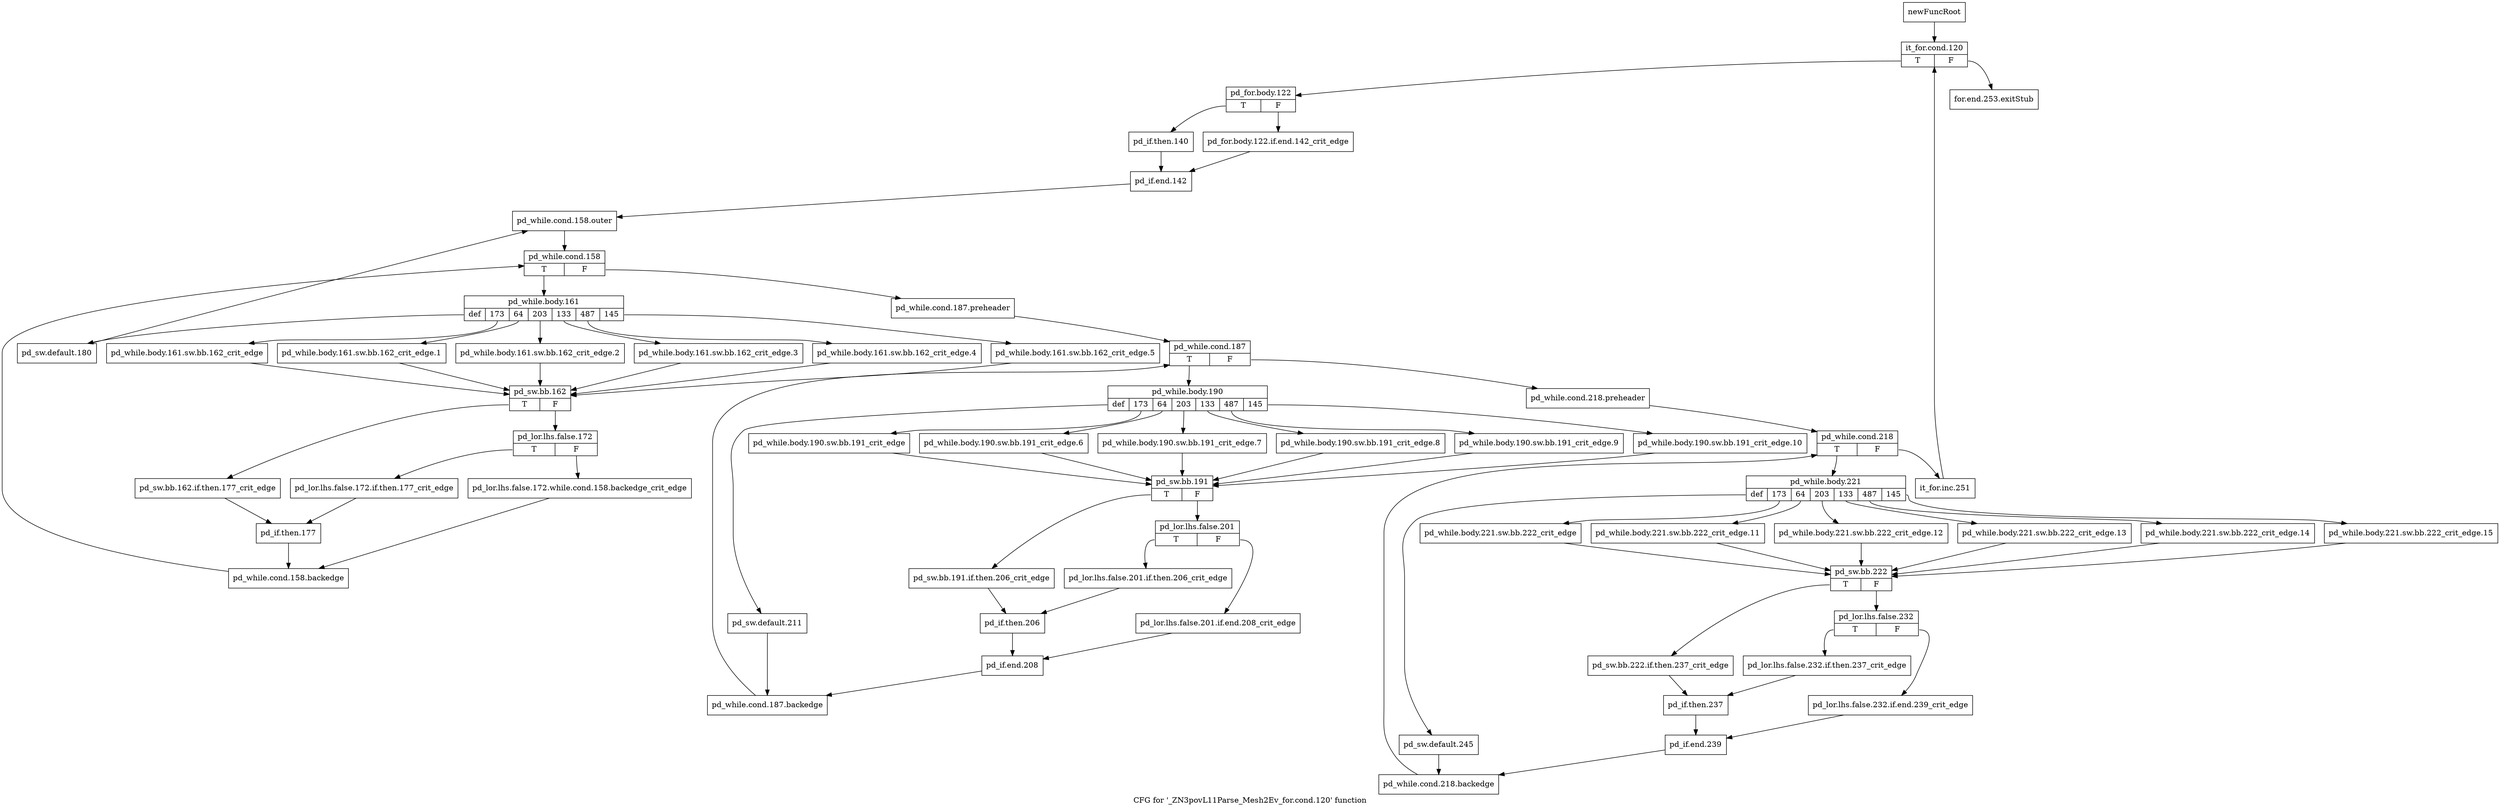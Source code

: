 digraph "CFG for '_ZN3povL11Parse_Mesh2Ev_for.cond.120' function" {
	label="CFG for '_ZN3povL11Parse_Mesh2Ev_for.cond.120' function";

	Node0x27abfd0 [shape=record,label="{newFuncRoot}"];
	Node0x27abfd0 -> Node0x27b3cb0;
	Node0x27b3c60 [shape=record,label="{for.end.253.exitStub}"];
	Node0x27b3cb0 [shape=record,label="{it_for.cond.120|{<s0>T|<s1>F}}"];
	Node0x27b3cb0:s0 -> Node0x27b3d00;
	Node0x27b3cb0:s1 -> Node0x27b3c60;
	Node0x27b3d00 [shape=record,label="{pd_for.body.122|{<s0>T|<s1>F}}"];
	Node0x27b3d00:s0 -> Node0x27b3da0;
	Node0x27b3d00:s1 -> Node0x27b3d50;
	Node0x27b3d50 [shape=record,label="{pd_for.body.122.if.end.142_crit_edge}"];
	Node0x27b3d50 -> Node0x27b3df0;
	Node0x27b3da0 [shape=record,label="{pd_if.then.140}"];
	Node0x27b3da0 -> Node0x27b3df0;
	Node0x27b3df0 [shape=record,label="{pd_if.end.142}"];
	Node0x27b3df0 -> Node0x27b3e40;
	Node0x27b3e40 [shape=record,label="{pd_while.cond.158.outer}"];
	Node0x27b3e40 -> Node0x27b3e90;
	Node0x27b3e90 [shape=record,label="{pd_while.cond.158|{<s0>T|<s1>F}}"];
	Node0x27b3e90:s0 -> Node0x27b4a70;
	Node0x27b3e90:s1 -> Node0x27b3ee0;
	Node0x27b3ee0 [shape=record,label="{pd_while.cond.187.preheader}"];
	Node0x27b3ee0 -> Node0x27b3f30;
	Node0x27b3f30 [shape=record,label="{pd_while.cond.187|{<s0>T|<s1>F}}"];
	Node0x27b3f30:s0 -> Node0x27b4570;
	Node0x27b3f30:s1 -> Node0x27b3f80;
	Node0x27b3f80 [shape=record,label="{pd_while.cond.218.preheader}"];
	Node0x27b3f80 -> Node0x27b3fd0;
	Node0x27b3fd0 [shape=record,label="{pd_while.cond.218|{<s0>T|<s1>F}}"];
	Node0x27b3fd0:s0 -> Node0x27b4070;
	Node0x27b3fd0:s1 -> Node0x27b4020;
	Node0x27b4020 [shape=record,label="{it_for.inc.251}"];
	Node0x27b4020 -> Node0x27b3cb0;
	Node0x27b4070 [shape=record,label="{pd_while.body.221|{<s0>def|<s1>173|<s2>64|<s3>203|<s4>133|<s5>487|<s6>145}}"];
	Node0x27b4070:s0 -> Node0x27b44d0;
	Node0x27b4070:s1 -> Node0x27b4250;
	Node0x27b4070:s2 -> Node0x27b4200;
	Node0x27b4070:s3 -> Node0x27b41b0;
	Node0x27b4070:s4 -> Node0x27b4160;
	Node0x27b4070:s5 -> Node0x27b4110;
	Node0x27b4070:s6 -> Node0x27b40c0;
	Node0x27b40c0 [shape=record,label="{pd_while.body.221.sw.bb.222_crit_edge.15}"];
	Node0x27b40c0 -> Node0x27b42a0;
	Node0x27b4110 [shape=record,label="{pd_while.body.221.sw.bb.222_crit_edge.14}"];
	Node0x27b4110 -> Node0x27b42a0;
	Node0x27b4160 [shape=record,label="{pd_while.body.221.sw.bb.222_crit_edge.13}"];
	Node0x27b4160 -> Node0x27b42a0;
	Node0x27b41b0 [shape=record,label="{pd_while.body.221.sw.bb.222_crit_edge.12}"];
	Node0x27b41b0 -> Node0x27b42a0;
	Node0x27b4200 [shape=record,label="{pd_while.body.221.sw.bb.222_crit_edge.11}"];
	Node0x27b4200 -> Node0x27b42a0;
	Node0x27b4250 [shape=record,label="{pd_while.body.221.sw.bb.222_crit_edge}"];
	Node0x27b4250 -> Node0x27b42a0;
	Node0x27b42a0 [shape=record,label="{pd_sw.bb.222|{<s0>T|<s1>F}}"];
	Node0x27b42a0:s0 -> Node0x27b43e0;
	Node0x27b42a0:s1 -> Node0x27b42f0;
	Node0x27b42f0 [shape=record,label="{pd_lor.lhs.false.232|{<s0>T|<s1>F}}"];
	Node0x27b42f0:s0 -> Node0x27b4390;
	Node0x27b42f0:s1 -> Node0x27b4340;
	Node0x27b4340 [shape=record,label="{pd_lor.lhs.false.232.if.end.239_crit_edge}"];
	Node0x27b4340 -> Node0x27b4480;
	Node0x27b4390 [shape=record,label="{pd_lor.lhs.false.232.if.then.237_crit_edge}"];
	Node0x27b4390 -> Node0x27b4430;
	Node0x27b43e0 [shape=record,label="{pd_sw.bb.222.if.then.237_crit_edge}"];
	Node0x27b43e0 -> Node0x27b4430;
	Node0x27b4430 [shape=record,label="{pd_if.then.237}"];
	Node0x27b4430 -> Node0x27b4480;
	Node0x27b4480 [shape=record,label="{pd_if.end.239}"];
	Node0x27b4480 -> Node0x27b4520;
	Node0x27b44d0 [shape=record,label="{pd_sw.default.245}"];
	Node0x27b44d0 -> Node0x27b4520;
	Node0x27b4520 [shape=record,label="{pd_while.cond.218.backedge}"];
	Node0x27b4520 -> Node0x27b3fd0;
	Node0x27b4570 [shape=record,label="{pd_while.body.190|{<s0>def|<s1>173|<s2>64|<s3>203|<s4>133|<s5>487|<s6>145}}"];
	Node0x27b4570:s0 -> Node0x27b49d0;
	Node0x27b4570:s1 -> Node0x27b4750;
	Node0x27b4570:s2 -> Node0x27b4700;
	Node0x27b4570:s3 -> Node0x27b46b0;
	Node0x27b4570:s4 -> Node0x27b4660;
	Node0x27b4570:s5 -> Node0x27b4610;
	Node0x27b4570:s6 -> Node0x27b45c0;
	Node0x27b45c0 [shape=record,label="{pd_while.body.190.sw.bb.191_crit_edge.10}"];
	Node0x27b45c0 -> Node0x27b47a0;
	Node0x27b4610 [shape=record,label="{pd_while.body.190.sw.bb.191_crit_edge.9}"];
	Node0x27b4610 -> Node0x27b47a0;
	Node0x27b4660 [shape=record,label="{pd_while.body.190.sw.bb.191_crit_edge.8}"];
	Node0x27b4660 -> Node0x27b47a0;
	Node0x27b46b0 [shape=record,label="{pd_while.body.190.sw.bb.191_crit_edge.7}"];
	Node0x27b46b0 -> Node0x27b47a0;
	Node0x27b4700 [shape=record,label="{pd_while.body.190.sw.bb.191_crit_edge.6}"];
	Node0x27b4700 -> Node0x27b47a0;
	Node0x27b4750 [shape=record,label="{pd_while.body.190.sw.bb.191_crit_edge}"];
	Node0x27b4750 -> Node0x27b47a0;
	Node0x27b47a0 [shape=record,label="{pd_sw.bb.191|{<s0>T|<s1>F}}"];
	Node0x27b47a0:s0 -> Node0x27b48e0;
	Node0x27b47a0:s1 -> Node0x27b47f0;
	Node0x27b47f0 [shape=record,label="{pd_lor.lhs.false.201|{<s0>T|<s1>F}}"];
	Node0x27b47f0:s0 -> Node0x27b4890;
	Node0x27b47f0:s1 -> Node0x27b4840;
	Node0x27b4840 [shape=record,label="{pd_lor.lhs.false.201.if.end.208_crit_edge}"];
	Node0x27b4840 -> Node0x27b4980;
	Node0x27b4890 [shape=record,label="{pd_lor.lhs.false.201.if.then.206_crit_edge}"];
	Node0x27b4890 -> Node0x27b4930;
	Node0x27b48e0 [shape=record,label="{pd_sw.bb.191.if.then.206_crit_edge}"];
	Node0x27b48e0 -> Node0x27b4930;
	Node0x27b4930 [shape=record,label="{pd_if.then.206}"];
	Node0x27b4930 -> Node0x27b4980;
	Node0x27b4980 [shape=record,label="{pd_if.end.208}"];
	Node0x27b4980 -> Node0x27b4a20;
	Node0x27b49d0 [shape=record,label="{pd_sw.default.211}"];
	Node0x27b49d0 -> Node0x27b4a20;
	Node0x27b4a20 [shape=record,label="{pd_while.cond.187.backedge}"];
	Node0x27b4a20 -> Node0x27b3f30;
	Node0x27b4a70 [shape=record,label="{pd_while.body.161|{<s0>def|<s1>173|<s2>64|<s3>203|<s4>133|<s5>487|<s6>145}}"];
	Node0x27b4a70:s0 -> Node0x27b4ed0;
	Node0x27b4a70:s1 -> Node0x27b4c50;
	Node0x27b4a70:s2 -> Node0x27b4c00;
	Node0x27b4a70:s3 -> Node0x27b4bb0;
	Node0x27b4a70:s4 -> Node0x27b4b60;
	Node0x27b4a70:s5 -> Node0x27b4b10;
	Node0x27b4a70:s6 -> Node0x27b4ac0;
	Node0x27b4ac0 [shape=record,label="{pd_while.body.161.sw.bb.162_crit_edge.5}"];
	Node0x27b4ac0 -> Node0x27b4ca0;
	Node0x27b4b10 [shape=record,label="{pd_while.body.161.sw.bb.162_crit_edge.4}"];
	Node0x27b4b10 -> Node0x27b4ca0;
	Node0x27b4b60 [shape=record,label="{pd_while.body.161.sw.bb.162_crit_edge.3}"];
	Node0x27b4b60 -> Node0x27b4ca0;
	Node0x27b4bb0 [shape=record,label="{pd_while.body.161.sw.bb.162_crit_edge.2}"];
	Node0x27b4bb0 -> Node0x27b4ca0;
	Node0x27b4c00 [shape=record,label="{pd_while.body.161.sw.bb.162_crit_edge.1}"];
	Node0x27b4c00 -> Node0x27b4ca0;
	Node0x27b4c50 [shape=record,label="{pd_while.body.161.sw.bb.162_crit_edge}"];
	Node0x27b4c50 -> Node0x27b4ca0;
	Node0x27b4ca0 [shape=record,label="{pd_sw.bb.162|{<s0>T|<s1>F}}"];
	Node0x27b4ca0:s0 -> Node0x27b4de0;
	Node0x27b4ca0:s1 -> Node0x27b4cf0;
	Node0x27b4cf0 [shape=record,label="{pd_lor.lhs.false.172|{<s0>T|<s1>F}}"];
	Node0x27b4cf0:s0 -> Node0x27b4d90;
	Node0x27b4cf0:s1 -> Node0x27b4d40;
	Node0x27b4d40 [shape=record,label="{pd_lor.lhs.false.172.while.cond.158.backedge_crit_edge}"];
	Node0x27b4d40 -> Node0x27b4e80;
	Node0x27b4d90 [shape=record,label="{pd_lor.lhs.false.172.if.then.177_crit_edge}"];
	Node0x27b4d90 -> Node0x27b4e30;
	Node0x27b4de0 [shape=record,label="{pd_sw.bb.162.if.then.177_crit_edge}"];
	Node0x27b4de0 -> Node0x27b4e30;
	Node0x27b4e30 [shape=record,label="{pd_if.then.177}"];
	Node0x27b4e30 -> Node0x27b4e80;
	Node0x27b4e80 [shape=record,label="{pd_while.cond.158.backedge}"];
	Node0x27b4e80 -> Node0x27b3e90;
	Node0x27b4ed0 [shape=record,label="{pd_sw.default.180}"];
	Node0x27b4ed0 -> Node0x27b3e40;
}
